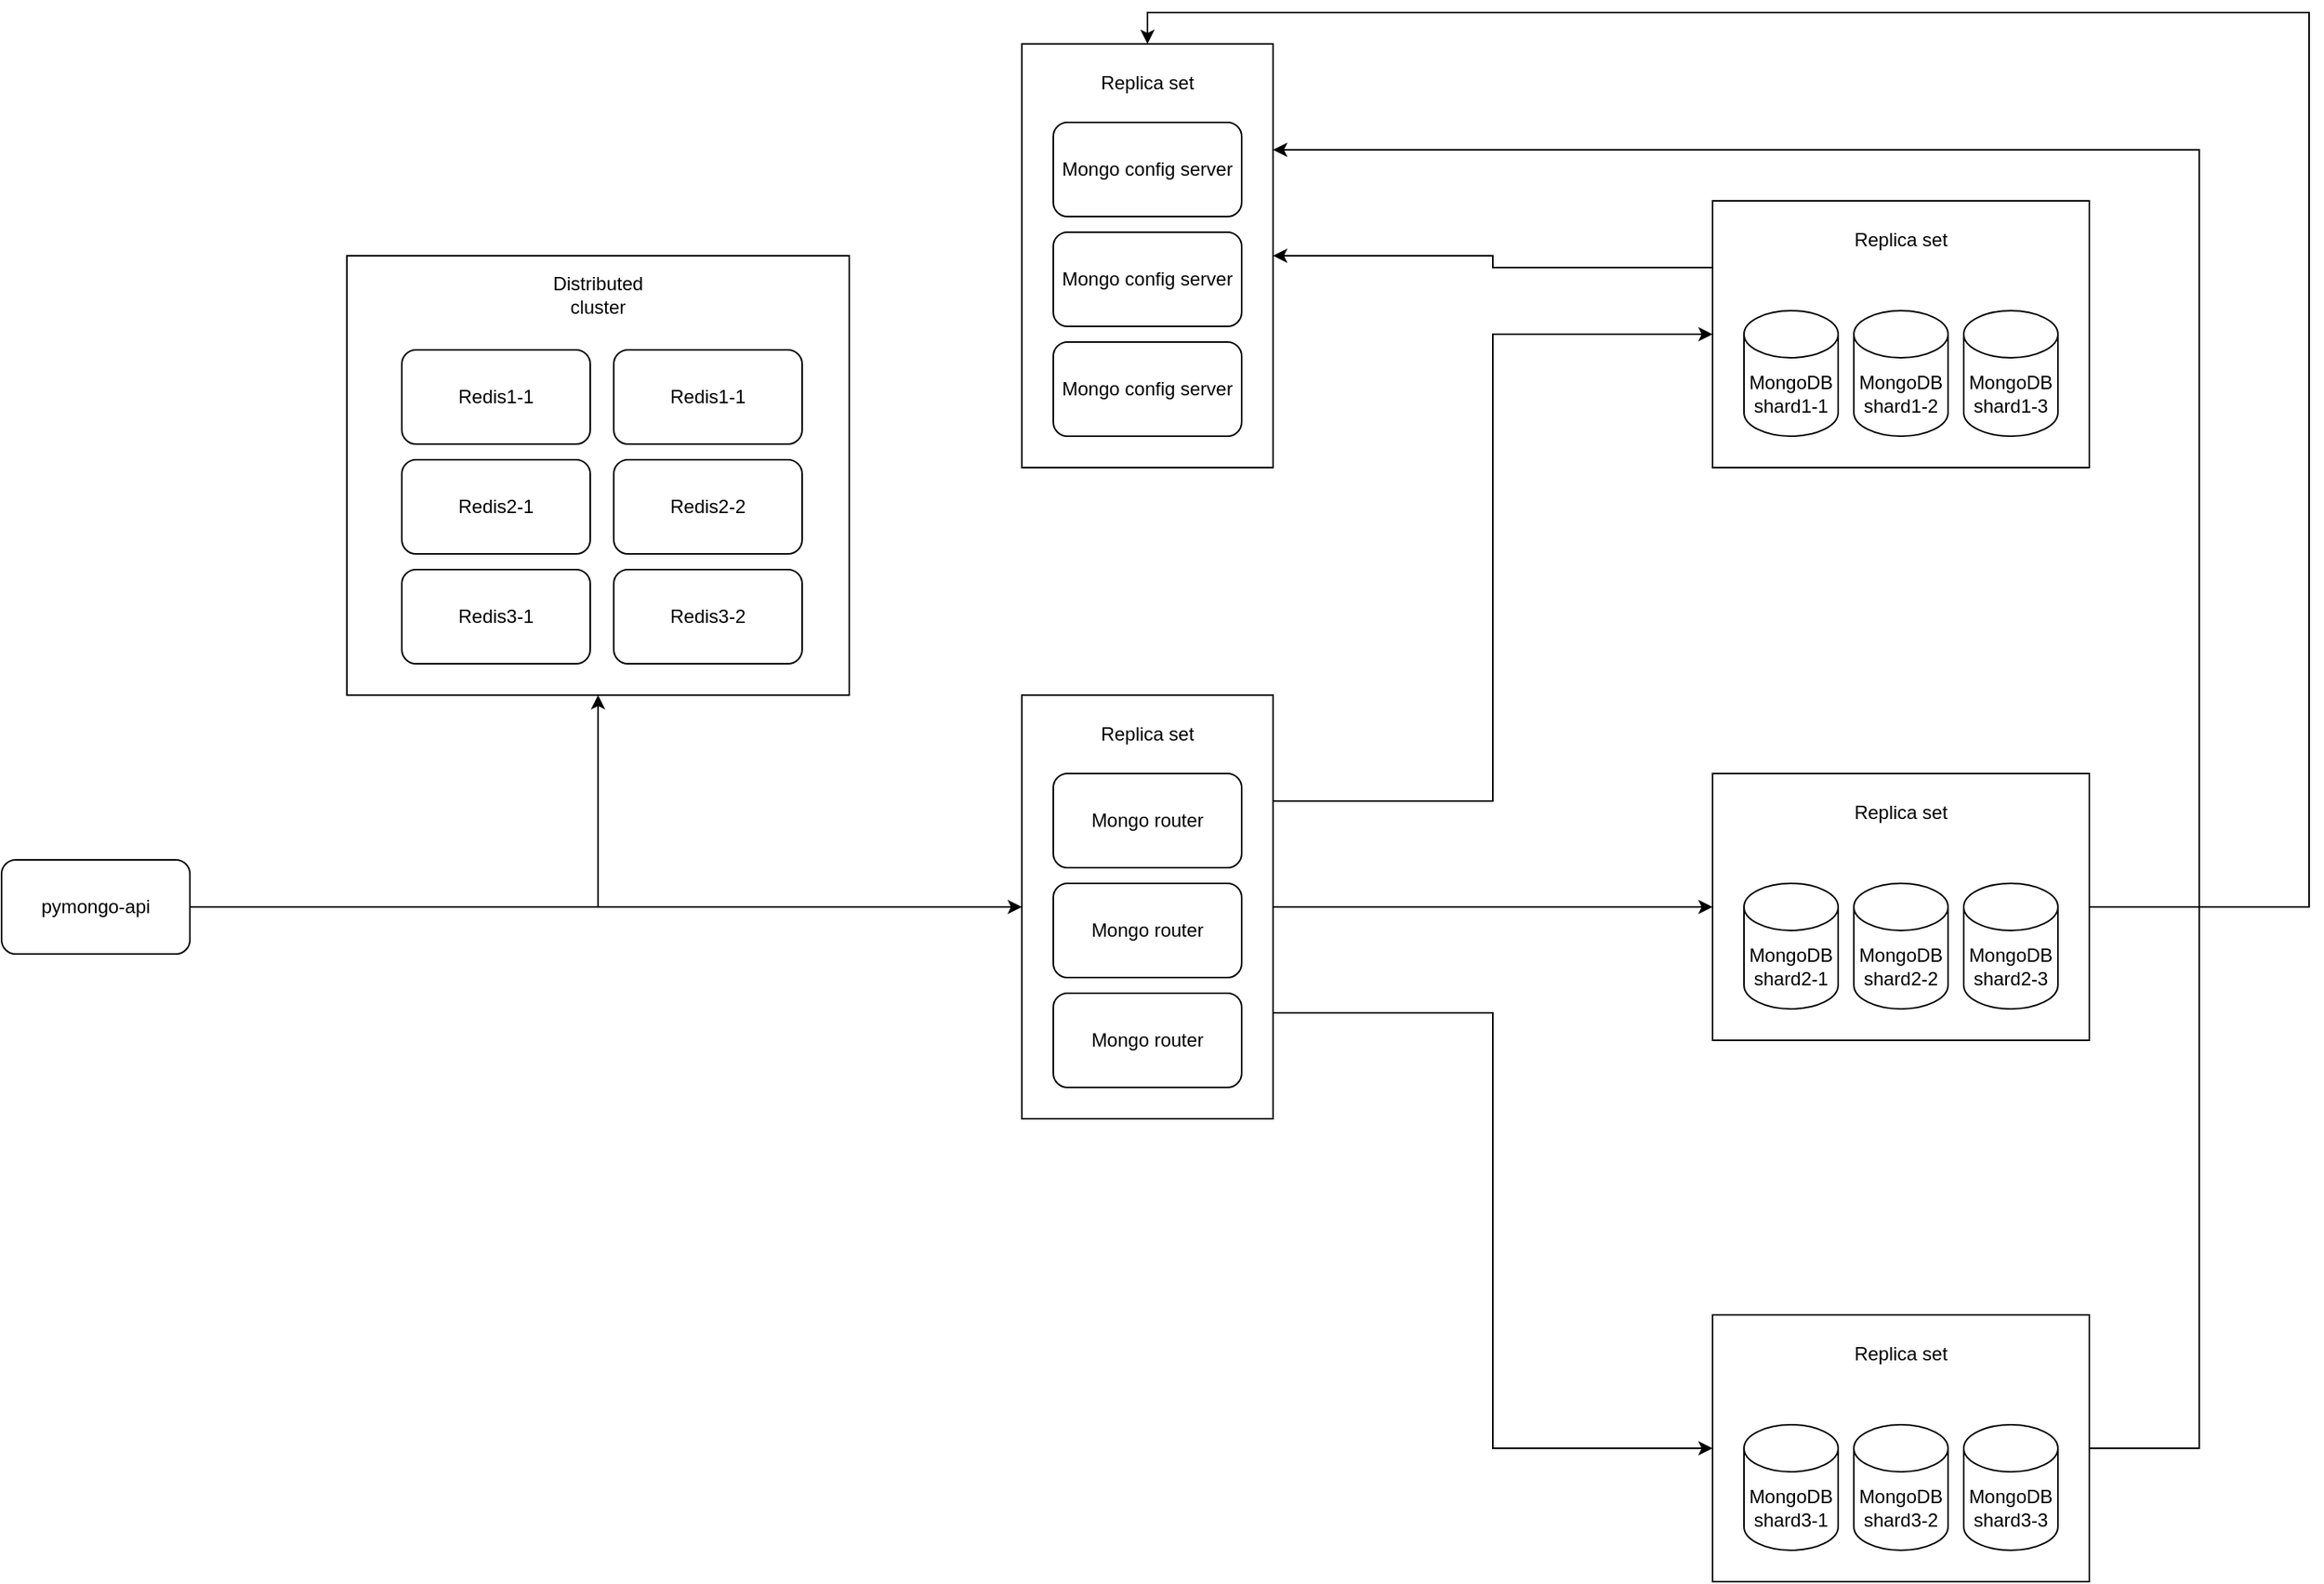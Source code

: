 <mxfile version="24.7.13">
  <diagram name="Page-1" id="-H_mtQnk-PTXWXPvYvuk">
    <mxGraphModel dx="1847" dy="1993" grid="1" gridSize="10" guides="1" tooltips="1" connect="1" arrows="1" fold="1" page="1" pageScale="1" pageWidth="1169" pageHeight="827" math="0" shadow="0">
      <root>
        <mxCell id="0" />
        <mxCell id="1" parent="0" />
        <mxCell id="yvDFcet3MPlfMBib68oZ-22" style="edgeStyle=orthogonalEdgeStyle;rounded=0;orthogonalLoop=1;jettySize=auto;html=1;entryX=0.5;entryY=1;entryDx=0;entryDy=0;" edge="1" parent="1" source="zA23MoTUsTF4_91t8viU-3" target="yvDFcet3MPlfMBib68oZ-19">
          <mxGeometry relative="1" as="geometry" />
        </mxCell>
        <mxCell id="yvDFcet3MPlfMBib68oZ-57" style="edgeStyle=orthogonalEdgeStyle;rounded=0;orthogonalLoop=1;jettySize=auto;html=1;entryX=0;entryY=0.5;entryDx=0;entryDy=0;" edge="1" parent="1" source="zA23MoTUsTF4_91t8viU-3" target="yvDFcet3MPlfMBib68oZ-49">
          <mxGeometry relative="1" as="geometry" />
        </mxCell>
        <mxCell id="zA23MoTUsTF4_91t8viU-3" value="pymongo-api" style="rounded=1;whiteSpace=wrap;html=1;" parent="1" vertex="1">
          <mxGeometry x="30" y="390" width="120" height="60" as="geometry" />
        </mxCell>
        <mxCell id="yvDFcet3MPlfMBib68oZ-27" value="" style="group" vertex="1" connectable="0" parent="1">
          <mxGeometry x="1120" y="680" width="240" height="170" as="geometry" />
        </mxCell>
        <mxCell id="yvDFcet3MPlfMBib68oZ-23" value="" style="rounded=0;whiteSpace=wrap;html=1;" vertex="1" parent="yvDFcet3MPlfMBib68oZ-27">
          <mxGeometry width="240" height="170" as="geometry" />
        </mxCell>
        <mxCell id="yvDFcet3MPlfMBib68oZ-1" value="MongoDB&lt;div&gt;shard3-1&lt;/div&gt;" style="shape=cylinder3;whiteSpace=wrap;html=1;boundedLbl=1;backgroundOutline=1;size=15;" vertex="1" parent="yvDFcet3MPlfMBib68oZ-27">
          <mxGeometry x="20" y="70" width="60" height="80" as="geometry" />
        </mxCell>
        <mxCell id="yvDFcet3MPlfMBib68oZ-14" value="MongoDB&lt;div&gt;shard3-2&lt;/div&gt;" style="shape=cylinder3;whiteSpace=wrap;html=1;boundedLbl=1;backgroundOutline=1;size=15;" vertex="1" parent="yvDFcet3MPlfMBib68oZ-27">
          <mxGeometry x="90" y="70" width="60" height="80" as="geometry" />
        </mxCell>
        <mxCell id="yvDFcet3MPlfMBib68oZ-15" value="MongoDB&lt;div&gt;shard3-3&lt;/div&gt;" style="shape=cylinder3;whiteSpace=wrap;html=1;boundedLbl=1;backgroundOutline=1;size=15;" vertex="1" parent="yvDFcet3MPlfMBib68oZ-27">
          <mxGeometry x="160" y="70" width="60" height="80" as="geometry" />
        </mxCell>
        <mxCell id="yvDFcet3MPlfMBib68oZ-24" value="Replica set" style="text;html=1;align=center;verticalAlign=middle;whiteSpace=wrap;rounded=0;" vertex="1" parent="yvDFcet3MPlfMBib68oZ-27">
          <mxGeometry x="75" y="10" width="90" height="30" as="geometry" />
        </mxCell>
        <mxCell id="yvDFcet3MPlfMBib68oZ-28" value="" style="group" vertex="1" connectable="0" parent="1">
          <mxGeometry x="1120" y="335" width="240" height="170" as="geometry" />
        </mxCell>
        <mxCell id="yvDFcet3MPlfMBib68oZ-25" value="" style="rounded=0;whiteSpace=wrap;html=1;" vertex="1" parent="yvDFcet3MPlfMBib68oZ-28">
          <mxGeometry width="240" height="170" as="geometry" />
        </mxCell>
        <mxCell id="zA23MoTUsTF4_91t8viU-2" value="MongoDB&lt;br&gt;shard2-1" style="shape=cylinder3;whiteSpace=wrap;html=1;boundedLbl=1;backgroundOutline=1;size=15;" parent="yvDFcet3MPlfMBib68oZ-28" vertex="1">
          <mxGeometry x="20" y="70" width="60" height="80" as="geometry" />
        </mxCell>
        <mxCell id="yvDFcet3MPlfMBib68oZ-12" value="MongoDB&lt;br&gt;shard2-2" style="shape=cylinder3;whiteSpace=wrap;html=1;boundedLbl=1;backgroundOutline=1;size=15;" vertex="1" parent="yvDFcet3MPlfMBib68oZ-28">
          <mxGeometry x="90" y="70" width="60" height="80" as="geometry" />
        </mxCell>
        <mxCell id="yvDFcet3MPlfMBib68oZ-13" value="MongoDB&lt;br&gt;shard2-3" style="shape=cylinder3;whiteSpace=wrap;html=1;boundedLbl=1;backgroundOutline=1;size=15;" vertex="1" parent="yvDFcet3MPlfMBib68oZ-28">
          <mxGeometry x="160" y="70" width="60" height="80" as="geometry" />
        </mxCell>
        <mxCell id="yvDFcet3MPlfMBib68oZ-26" value="Replica set" style="text;html=1;align=center;verticalAlign=middle;whiteSpace=wrap;rounded=0;" vertex="1" parent="yvDFcet3MPlfMBib68oZ-28">
          <mxGeometry x="75" y="10" width="90" height="30" as="geometry" />
        </mxCell>
        <mxCell id="yvDFcet3MPlfMBib68oZ-38" value="" style="group" vertex="1" connectable="0" parent="1">
          <mxGeometry x="1120" y="-30" width="240" height="170" as="geometry" />
        </mxCell>
        <mxCell id="yvDFcet3MPlfMBib68oZ-39" value="" style="rounded=0;whiteSpace=wrap;html=1;" vertex="1" parent="yvDFcet3MPlfMBib68oZ-38">
          <mxGeometry width="240" height="170" as="geometry" />
        </mxCell>
        <mxCell id="yvDFcet3MPlfMBib68oZ-40" value="MongoDB&lt;div&gt;shard1-1&lt;/div&gt;" style="shape=cylinder3;whiteSpace=wrap;html=1;boundedLbl=1;backgroundOutline=1;size=15;" vertex="1" parent="yvDFcet3MPlfMBib68oZ-38">
          <mxGeometry x="20" y="70" width="60" height="80" as="geometry" />
        </mxCell>
        <mxCell id="yvDFcet3MPlfMBib68oZ-41" value="MongoDB&lt;div&gt;shard1-2&lt;/div&gt;" style="shape=cylinder3;whiteSpace=wrap;html=1;boundedLbl=1;backgroundOutline=1;size=15;" vertex="1" parent="yvDFcet3MPlfMBib68oZ-38">
          <mxGeometry x="90" y="70" width="60" height="80" as="geometry" />
        </mxCell>
        <mxCell id="yvDFcet3MPlfMBib68oZ-42" value="MongoDB&lt;div&gt;shard1-3&lt;/div&gt;" style="shape=cylinder3;whiteSpace=wrap;html=1;boundedLbl=1;backgroundOutline=1;size=15;" vertex="1" parent="yvDFcet3MPlfMBib68oZ-38">
          <mxGeometry x="160" y="70" width="60" height="80" as="geometry" />
        </mxCell>
        <mxCell id="yvDFcet3MPlfMBib68oZ-43" value="Replica set" style="text;html=1;align=center;verticalAlign=middle;whiteSpace=wrap;rounded=0;" vertex="1" parent="yvDFcet3MPlfMBib68oZ-38">
          <mxGeometry x="75" y="10" width="90" height="30" as="geometry" />
        </mxCell>
        <mxCell id="yvDFcet3MPlfMBib68oZ-53" value="" style="group" vertex="1" connectable="0" parent="1">
          <mxGeometry x="680" y="-130" width="160" height="270" as="geometry" />
        </mxCell>
        <mxCell id="yvDFcet3MPlfMBib68oZ-36" value="" style="rounded=0;whiteSpace=wrap;html=1;" vertex="1" parent="yvDFcet3MPlfMBib68oZ-53">
          <mxGeometry width="160" height="270" as="geometry" />
        </mxCell>
        <mxCell id="yvDFcet3MPlfMBib68oZ-7" value="Mongo config server" style="rounded=1;whiteSpace=wrap;html=1;" vertex="1" parent="yvDFcet3MPlfMBib68oZ-53">
          <mxGeometry x="20" y="50" width="120" height="60" as="geometry" />
        </mxCell>
        <mxCell id="yvDFcet3MPlfMBib68oZ-34" value="Mongo config server" style="rounded=1;whiteSpace=wrap;html=1;" vertex="1" parent="yvDFcet3MPlfMBib68oZ-53">
          <mxGeometry x="20" y="120" width="120" height="60" as="geometry" />
        </mxCell>
        <mxCell id="yvDFcet3MPlfMBib68oZ-35" value="Mongo config server" style="rounded=1;whiteSpace=wrap;html=1;" vertex="1" parent="yvDFcet3MPlfMBib68oZ-53">
          <mxGeometry x="20" y="190" width="120" height="60" as="geometry" />
        </mxCell>
        <mxCell id="yvDFcet3MPlfMBib68oZ-51" value="Replica set" style="text;html=1;align=center;verticalAlign=middle;whiteSpace=wrap;rounded=0;" vertex="1" parent="yvDFcet3MPlfMBib68oZ-53">
          <mxGeometry x="35" y="10" width="90" height="30" as="geometry" />
        </mxCell>
        <mxCell id="yvDFcet3MPlfMBib68oZ-54" value="" style="group" vertex="1" connectable="0" parent="1">
          <mxGeometry x="680" y="285" width="160" height="270" as="geometry" />
        </mxCell>
        <mxCell id="yvDFcet3MPlfMBib68oZ-49" value="" style="rounded=0;whiteSpace=wrap;html=1;" vertex="1" parent="yvDFcet3MPlfMBib68oZ-54">
          <mxGeometry width="160" height="270" as="geometry" />
        </mxCell>
        <mxCell id="yvDFcet3MPlfMBib68oZ-2" value="Mongo router" style="rounded=1;whiteSpace=wrap;html=1;" vertex="1" parent="yvDFcet3MPlfMBib68oZ-54">
          <mxGeometry x="20" y="50" width="120" height="60" as="geometry" />
        </mxCell>
        <mxCell id="yvDFcet3MPlfMBib68oZ-47" value="Mongo router" style="rounded=1;whiteSpace=wrap;html=1;" vertex="1" parent="yvDFcet3MPlfMBib68oZ-54">
          <mxGeometry x="20" y="120" width="120" height="60" as="geometry" />
        </mxCell>
        <mxCell id="yvDFcet3MPlfMBib68oZ-48" value="Mongo router" style="rounded=1;whiteSpace=wrap;html=1;" vertex="1" parent="yvDFcet3MPlfMBib68oZ-54">
          <mxGeometry x="20" y="190" width="120" height="60" as="geometry" />
        </mxCell>
        <mxCell id="yvDFcet3MPlfMBib68oZ-52" value="Replica set" style="text;html=1;align=center;verticalAlign=middle;whiteSpace=wrap;rounded=0;" vertex="1" parent="yvDFcet3MPlfMBib68oZ-54">
          <mxGeometry x="35" y="10" width="90" height="30" as="geometry" />
        </mxCell>
        <mxCell id="yvDFcet3MPlfMBib68oZ-58" style="edgeStyle=orthogonalEdgeStyle;rounded=0;orthogonalLoop=1;jettySize=auto;html=1;entryX=0;entryY=0.5;entryDx=0;entryDy=0;" edge="1" parent="1" source="yvDFcet3MPlfMBib68oZ-49" target="yvDFcet3MPlfMBib68oZ-25">
          <mxGeometry relative="1" as="geometry" />
        </mxCell>
        <mxCell id="yvDFcet3MPlfMBib68oZ-59" style="edgeStyle=orthogonalEdgeStyle;rounded=0;orthogonalLoop=1;jettySize=auto;html=1;exitX=1;exitY=0.25;exitDx=0;exitDy=0;entryX=0;entryY=0.5;entryDx=0;entryDy=0;" edge="1" parent="1" source="yvDFcet3MPlfMBib68oZ-49" target="yvDFcet3MPlfMBib68oZ-39">
          <mxGeometry relative="1" as="geometry" />
        </mxCell>
        <mxCell id="yvDFcet3MPlfMBib68oZ-60" style="edgeStyle=orthogonalEdgeStyle;rounded=0;orthogonalLoop=1;jettySize=auto;html=1;exitX=1;exitY=0.75;exitDx=0;exitDy=0;entryX=0;entryY=0.5;entryDx=0;entryDy=0;" edge="1" parent="1" source="yvDFcet3MPlfMBib68oZ-49" target="yvDFcet3MPlfMBib68oZ-23">
          <mxGeometry relative="1" as="geometry" />
        </mxCell>
        <mxCell id="yvDFcet3MPlfMBib68oZ-62" style="edgeStyle=orthogonalEdgeStyle;rounded=0;orthogonalLoop=1;jettySize=auto;html=1;exitX=1;exitY=0.5;exitDx=0;exitDy=0;entryX=0.5;entryY=0;entryDx=0;entryDy=0;" edge="1" parent="1" source="yvDFcet3MPlfMBib68oZ-25" target="yvDFcet3MPlfMBib68oZ-36">
          <mxGeometry relative="1" as="geometry">
            <Array as="points">
              <mxPoint x="1500" y="420" />
              <mxPoint x="1500" y="-150" />
              <mxPoint x="760" y="-150" />
            </Array>
          </mxGeometry>
        </mxCell>
        <mxCell id="yvDFcet3MPlfMBib68oZ-65" style="edgeStyle=orthogonalEdgeStyle;rounded=0;orthogonalLoop=1;jettySize=auto;html=1;exitX=1;exitY=0.5;exitDx=0;exitDy=0;entryX=1;entryY=0.25;entryDx=0;entryDy=0;" edge="1" parent="1" source="yvDFcet3MPlfMBib68oZ-23" target="yvDFcet3MPlfMBib68oZ-36">
          <mxGeometry relative="1" as="geometry">
            <Array as="points">
              <mxPoint x="1430" y="765" />
              <mxPoint x="1430" y="-63" />
            </Array>
          </mxGeometry>
        </mxCell>
        <mxCell id="yvDFcet3MPlfMBib68oZ-66" style="edgeStyle=orthogonalEdgeStyle;rounded=0;orthogonalLoop=1;jettySize=auto;html=1;exitX=0;exitY=0.25;exitDx=0;exitDy=0;entryX=1;entryY=0.5;entryDx=0;entryDy=0;" edge="1" parent="1" source="yvDFcet3MPlfMBib68oZ-39" target="yvDFcet3MPlfMBib68oZ-36">
          <mxGeometry relative="1" as="geometry" />
        </mxCell>
        <mxCell id="yvDFcet3MPlfMBib68oZ-71" value="" style="group" vertex="1" connectable="0" parent="1">
          <mxGeometry x="250" y="5" width="320" height="280" as="geometry" />
        </mxCell>
        <mxCell id="yvDFcet3MPlfMBib68oZ-19" value="" style="rounded=0;whiteSpace=wrap;html=1;container=0;" vertex="1" parent="yvDFcet3MPlfMBib68oZ-71">
          <mxGeometry width="320" height="280" as="geometry" />
        </mxCell>
        <mxCell id="yvDFcet3MPlfMBib68oZ-16" value="Redis3-1" style="rounded=1;whiteSpace=wrap;html=1;container=0;" vertex="1" parent="yvDFcet3MPlfMBib68oZ-71">
          <mxGeometry x="35" y="200" width="120" height="60" as="geometry" />
        </mxCell>
        <mxCell id="yvDFcet3MPlfMBib68oZ-17" value="Redis2-1" style="rounded=1;whiteSpace=wrap;html=1;container=0;" vertex="1" parent="yvDFcet3MPlfMBib68oZ-71">
          <mxGeometry x="35" y="130" width="120" height="60" as="geometry" />
        </mxCell>
        <mxCell id="yvDFcet3MPlfMBib68oZ-18" value="Redis1-1" style="rounded=1;whiteSpace=wrap;html=1;container=0;" vertex="1" parent="yvDFcet3MPlfMBib68oZ-71">
          <mxGeometry x="35" y="60" width="120" height="60" as="geometry" />
        </mxCell>
        <mxCell id="yvDFcet3MPlfMBib68oZ-20" value="Distributed cluster" style="text;html=1;align=center;verticalAlign=middle;whiteSpace=wrap;rounded=0;container=0;" vertex="1" parent="yvDFcet3MPlfMBib68oZ-71">
          <mxGeometry x="130" y="10" width="60" height="30" as="geometry" />
        </mxCell>
        <mxCell id="yvDFcet3MPlfMBib68oZ-67" value="Redis1-1" style="rounded=1;whiteSpace=wrap;html=1;container=0;" vertex="1" parent="yvDFcet3MPlfMBib68oZ-71">
          <mxGeometry x="170" y="60" width="120" height="60" as="geometry" />
        </mxCell>
        <mxCell id="yvDFcet3MPlfMBib68oZ-68" value="Redis2-2" style="rounded=1;whiteSpace=wrap;html=1;container=0;" vertex="1" parent="yvDFcet3MPlfMBib68oZ-71">
          <mxGeometry x="170" y="130" width="120" height="60" as="geometry" />
        </mxCell>
        <mxCell id="yvDFcet3MPlfMBib68oZ-69" value="Redis3-2" style="rounded=1;whiteSpace=wrap;html=1;container=0;" vertex="1" parent="yvDFcet3MPlfMBib68oZ-71">
          <mxGeometry x="170" y="200" width="120" height="60" as="geometry" />
        </mxCell>
      </root>
    </mxGraphModel>
  </diagram>
</mxfile>
